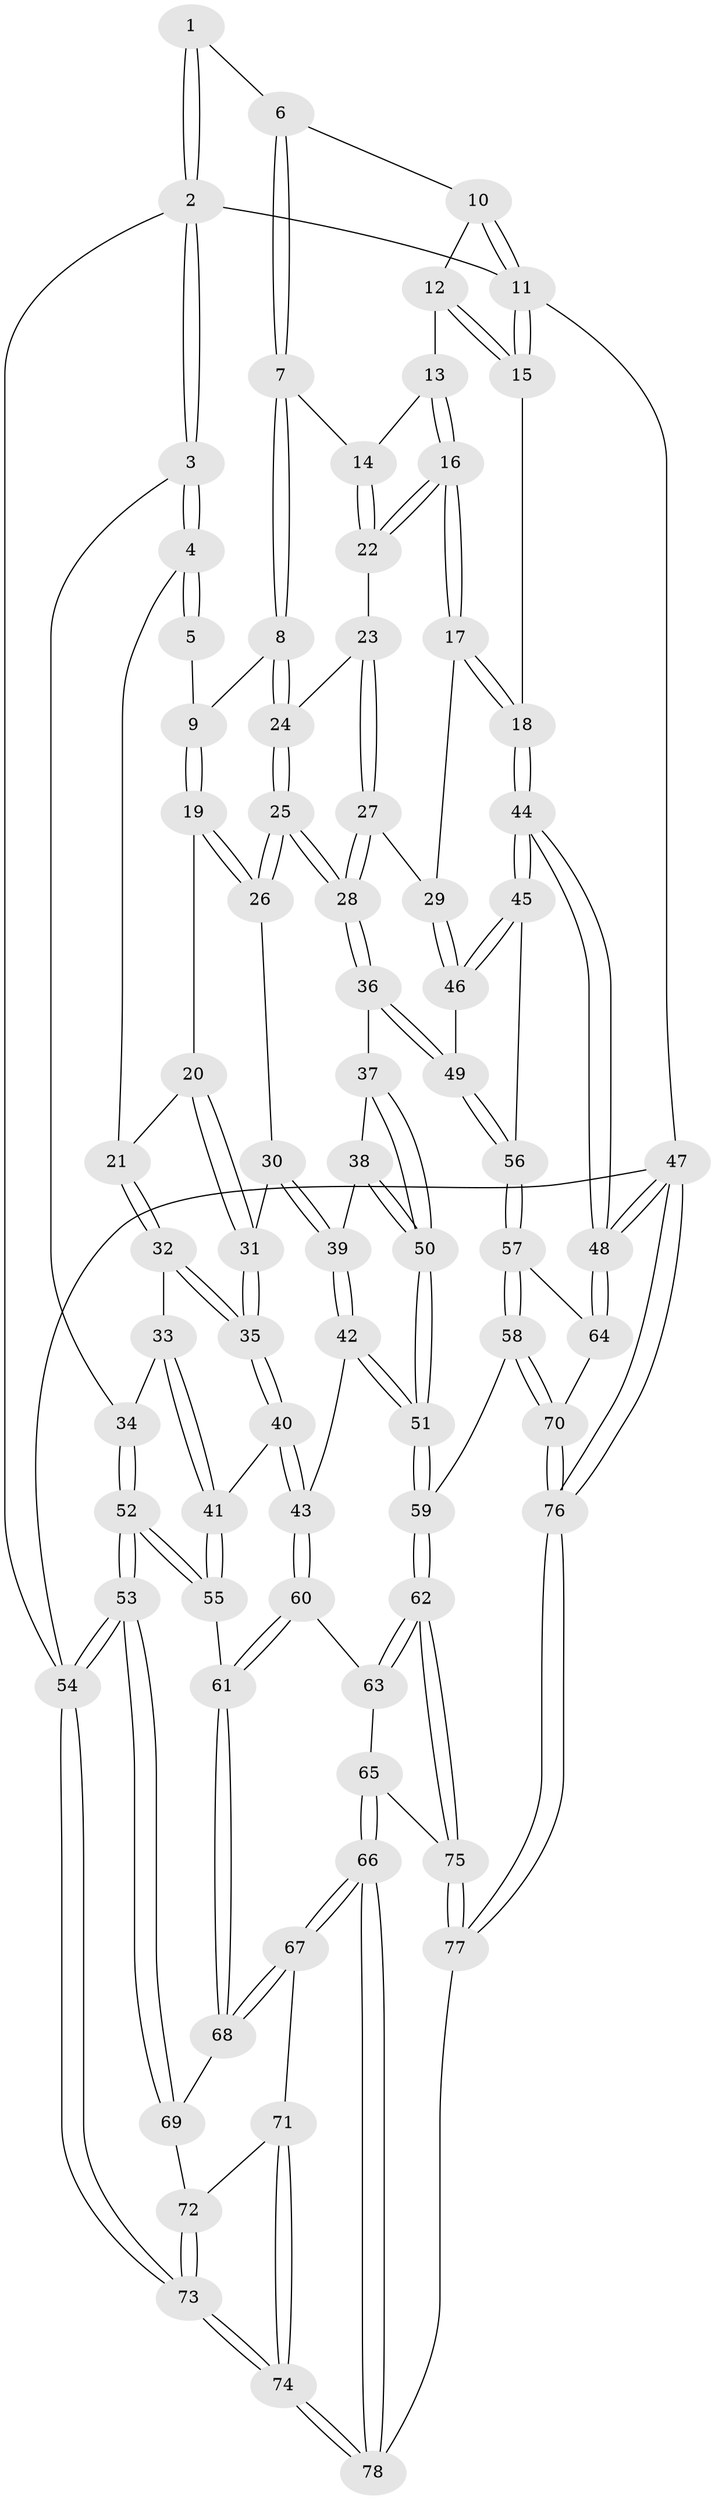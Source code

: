 // Generated by graph-tools (version 1.1) at 2025/17/03/09/25 04:17:01]
// undirected, 78 vertices, 192 edges
graph export_dot {
graph [start="1"]
  node [color=gray90,style=filled];
  1 [pos="+0.4082001303460452+0"];
  2 [pos="+0+0"];
  3 [pos="+0+0"];
  4 [pos="+0.18905521081696686+0.16524840057723364"];
  5 [pos="+0.3993750412793363+0"];
  6 [pos="+0.7979624553412942+0"];
  7 [pos="+0.715204446851604+0.08339162782431181"];
  8 [pos="+0.6859869758375725+0.14007461739055285"];
  9 [pos="+0.4396734754256312+0.027241438480722073"];
  10 [pos="+0.8004982446605862+0"];
  11 [pos="+1+0"];
  12 [pos="+0.9265594005487456+0.07207423315850663"];
  13 [pos="+0.9267838310729923+0.0805212144884907"];
  14 [pos="+0.9057691197614467+0.17088918303547346"];
  15 [pos="+1+0.18557426007970915"];
  16 [pos="+1+0.2630059064548378"];
  17 [pos="+1+0.289443141028129"];
  18 [pos="+1+0.2877926566001364"];
  19 [pos="+0.4300652711862191+0.2154998680667551"];
  20 [pos="+0.32876433463359145+0.220107166216459"];
  21 [pos="+0.2199739827510838+0.20474129782722017"];
  22 [pos="+0.9257803709327515+0.23091357236113833"];
  23 [pos="+0.8911626433565494+0.2503447036166777"];
  24 [pos="+0.6836294909267324+0.15207292230310923"];
  25 [pos="+0.5991981487477053+0.3175912344669579"];
  26 [pos="+0.5564465548614014+0.31656194773175517"];
  27 [pos="+0.7789496041040842+0.44441362416611696"];
  28 [pos="+0.7233734968073872+0.45691836061040336"];
  29 [pos="+0.8423273168091815+0.4549389911171159"];
  30 [pos="+0.47556672323582677+0.3879663224533555"];
  31 [pos="+0.3376472367364902+0.4320617978274362"];
  32 [pos="+0.19982397620231548+0.34567311564555303"];
  33 [pos="+0.07555128234761814+0.41696753734581554"];
  34 [pos="+0+0.34872016738914113"];
  35 [pos="+0.3034096097073469+0.45153934427335396"];
  36 [pos="+0.7148774863383917+0.4928670676123682"];
  37 [pos="+0.711877586274667+0.4950424195436268"];
  38 [pos="+0.5011875199951324+0.571151160296654"];
  39 [pos="+0.4568217246856615+0.5744761488839091"];
  40 [pos="+0.2770517593443327+0.5793880414399545"];
  41 [pos="+0.16623583590184515+0.5994232184546177"];
  42 [pos="+0.38295945213950355+0.6454062813967304"];
  43 [pos="+0.36357319247503056+0.6485478602150224"];
  44 [pos="+1+0.6925448894552938"];
  45 [pos="+1+0.638697183894798"];
  46 [pos="+0.9931624536484956+0.5856303736255739"];
  47 [pos="+1+1"];
  48 [pos="+1+0.7127422125000372"];
  49 [pos="+0.7660923869840531+0.6686397545121239"];
  50 [pos="+0.5740795556617335+0.6588975866689993"];
  51 [pos="+0.5435861100800711+0.7243049230503256"];
  52 [pos="+0+0.6864142872679371"];
  53 [pos="+0+0.7736157298805084"];
  54 [pos="+0+1"];
  55 [pos="+0.09385241131164926+0.6696513149976657"];
  56 [pos="+0.7692898654045677+0.6979590391036578"];
  57 [pos="+0.7643928994626673+0.7483365094137148"];
  58 [pos="+0.739052603194601+0.8015217169516958"];
  59 [pos="+0.6083475430516991+0.8445161313900051"];
  60 [pos="+0.33419582554972205+0.7911982983089929"];
  61 [pos="+0.17203009356807672+0.8220771681522039"];
  62 [pos="+0.5601387020378351+0.9120775359950014"];
  63 [pos="+0.34484358067635884+0.8081168337336262"];
  64 [pos="+1+0.75834457962501"];
  65 [pos="+0.3193350360360208+0.9217818057293388"];
  66 [pos="+0.23389599319398202+1"];
  67 [pos="+0.17473766133647115+0.9362964306027298"];
  68 [pos="+0.16645285299348864+0.8376005016049192"];
  69 [pos="+0.0031749244731268077+0.875170878163186"];
  70 [pos="+0.8451931303376358+0.9164665865765886"];
  71 [pos="+0.04102180897965541+0.9257377824008335"];
  72 [pos="+0.02462982893519216+0.9066404632099707"];
  73 [pos="+0+1"];
  74 [pos="+0.10039346979761492+1"];
  75 [pos="+0.5550111954829282+0.9466214235374698"];
  76 [pos="+0.9522958339544766+1"];
  77 [pos="+0.5356244209044646+1"];
  78 [pos="+0.23984264670420502+1"];
  1 -- 2;
  1 -- 2;
  1 -- 6;
  2 -- 3;
  2 -- 3;
  2 -- 11;
  2 -- 54;
  3 -- 4;
  3 -- 4;
  3 -- 34;
  4 -- 5;
  4 -- 5;
  4 -- 21;
  5 -- 9;
  6 -- 7;
  6 -- 7;
  6 -- 10;
  7 -- 8;
  7 -- 8;
  7 -- 14;
  8 -- 9;
  8 -- 24;
  8 -- 24;
  9 -- 19;
  9 -- 19;
  10 -- 11;
  10 -- 11;
  10 -- 12;
  11 -- 15;
  11 -- 15;
  11 -- 47;
  12 -- 13;
  12 -- 15;
  12 -- 15;
  13 -- 14;
  13 -- 16;
  13 -- 16;
  14 -- 22;
  14 -- 22;
  15 -- 18;
  16 -- 17;
  16 -- 17;
  16 -- 22;
  16 -- 22;
  17 -- 18;
  17 -- 18;
  17 -- 29;
  18 -- 44;
  18 -- 44;
  19 -- 20;
  19 -- 26;
  19 -- 26;
  20 -- 21;
  20 -- 31;
  20 -- 31;
  21 -- 32;
  21 -- 32;
  22 -- 23;
  23 -- 24;
  23 -- 27;
  23 -- 27;
  24 -- 25;
  24 -- 25;
  25 -- 26;
  25 -- 26;
  25 -- 28;
  25 -- 28;
  26 -- 30;
  27 -- 28;
  27 -- 28;
  27 -- 29;
  28 -- 36;
  28 -- 36;
  29 -- 46;
  29 -- 46;
  30 -- 31;
  30 -- 39;
  30 -- 39;
  31 -- 35;
  31 -- 35;
  32 -- 33;
  32 -- 35;
  32 -- 35;
  33 -- 34;
  33 -- 41;
  33 -- 41;
  34 -- 52;
  34 -- 52;
  35 -- 40;
  35 -- 40;
  36 -- 37;
  36 -- 49;
  36 -- 49;
  37 -- 38;
  37 -- 50;
  37 -- 50;
  38 -- 39;
  38 -- 50;
  38 -- 50;
  39 -- 42;
  39 -- 42;
  40 -- 41;
  40 -- 43;
  40 -- 43;
  41 -- 55;
  41 -- 55;
  42 -- 43;
  42 -- 51;
  42 -- 51;
  43 -- 60;
  43 -- 60;
  44 -- 45;
  44 -- 45;
  44 -- 48;
  44 -- 48;
  45 -- 46;
  45 -- 46;
  45 -- 56;
  46 -- 49;
  47 -- 48;
  47 -- 48;
  47 -- 76;
  47 -- 76;
  47 -- 54;
  48 -- 64;
  48 -- 64;
  49 -- 56;
  49 -- 56;
  50 -- 51;
  50 -- 51;
  51 -- 59;
  51 -- 59;
  52 -- 53;
  52 -- 53;
  52 -- 55;
  52 -- 55;
  53 -- 54;
  53 -- 54;
  53 -- 69;
  53 -- 69;
  54 -- 73;
  54 -- 73;
  55 -- 61;
  56 -- 57;
  56 -- 57;
  57 -- 58;
  57 -- 58;
  57 -- 64;
  58 -- 59;
  58 -- 70;
  58 -- 70;
  59 -- 62;
  59 -- 62;
  60 -- 61;
  60 -- 61;
  60 -- 63;
  61 -- 68;
  61 -- 68;
  62 -- 63;
  62 -- 63;
  62 -- 75;
  62 -- 75;
  63 -- 65;
  64 -- 70;
  65 -- 66;
  65 -- 66;
  65 -- 75;
  66 -- 67;
  66 -- 67;
  66 -- 78;
  66 -- 78;
  67 -- 68;
  67 -- 68;
  67 -- 71;
  68 -- 69;
  69 -- 72;
  70 -- 76;
  70 -- 76;
  71 -- 72;
  71 -- 74;
  71 -- 74;
  72 -- 73;
  72 -- 73;
  73 -- 74;
  73 -- 74;
  74 -- 78;
  74 -- 78;
  75 -- 77;
  75 -- 77;
  76 -- 77;
  76 -- 77;
  77 -- 78;
}
